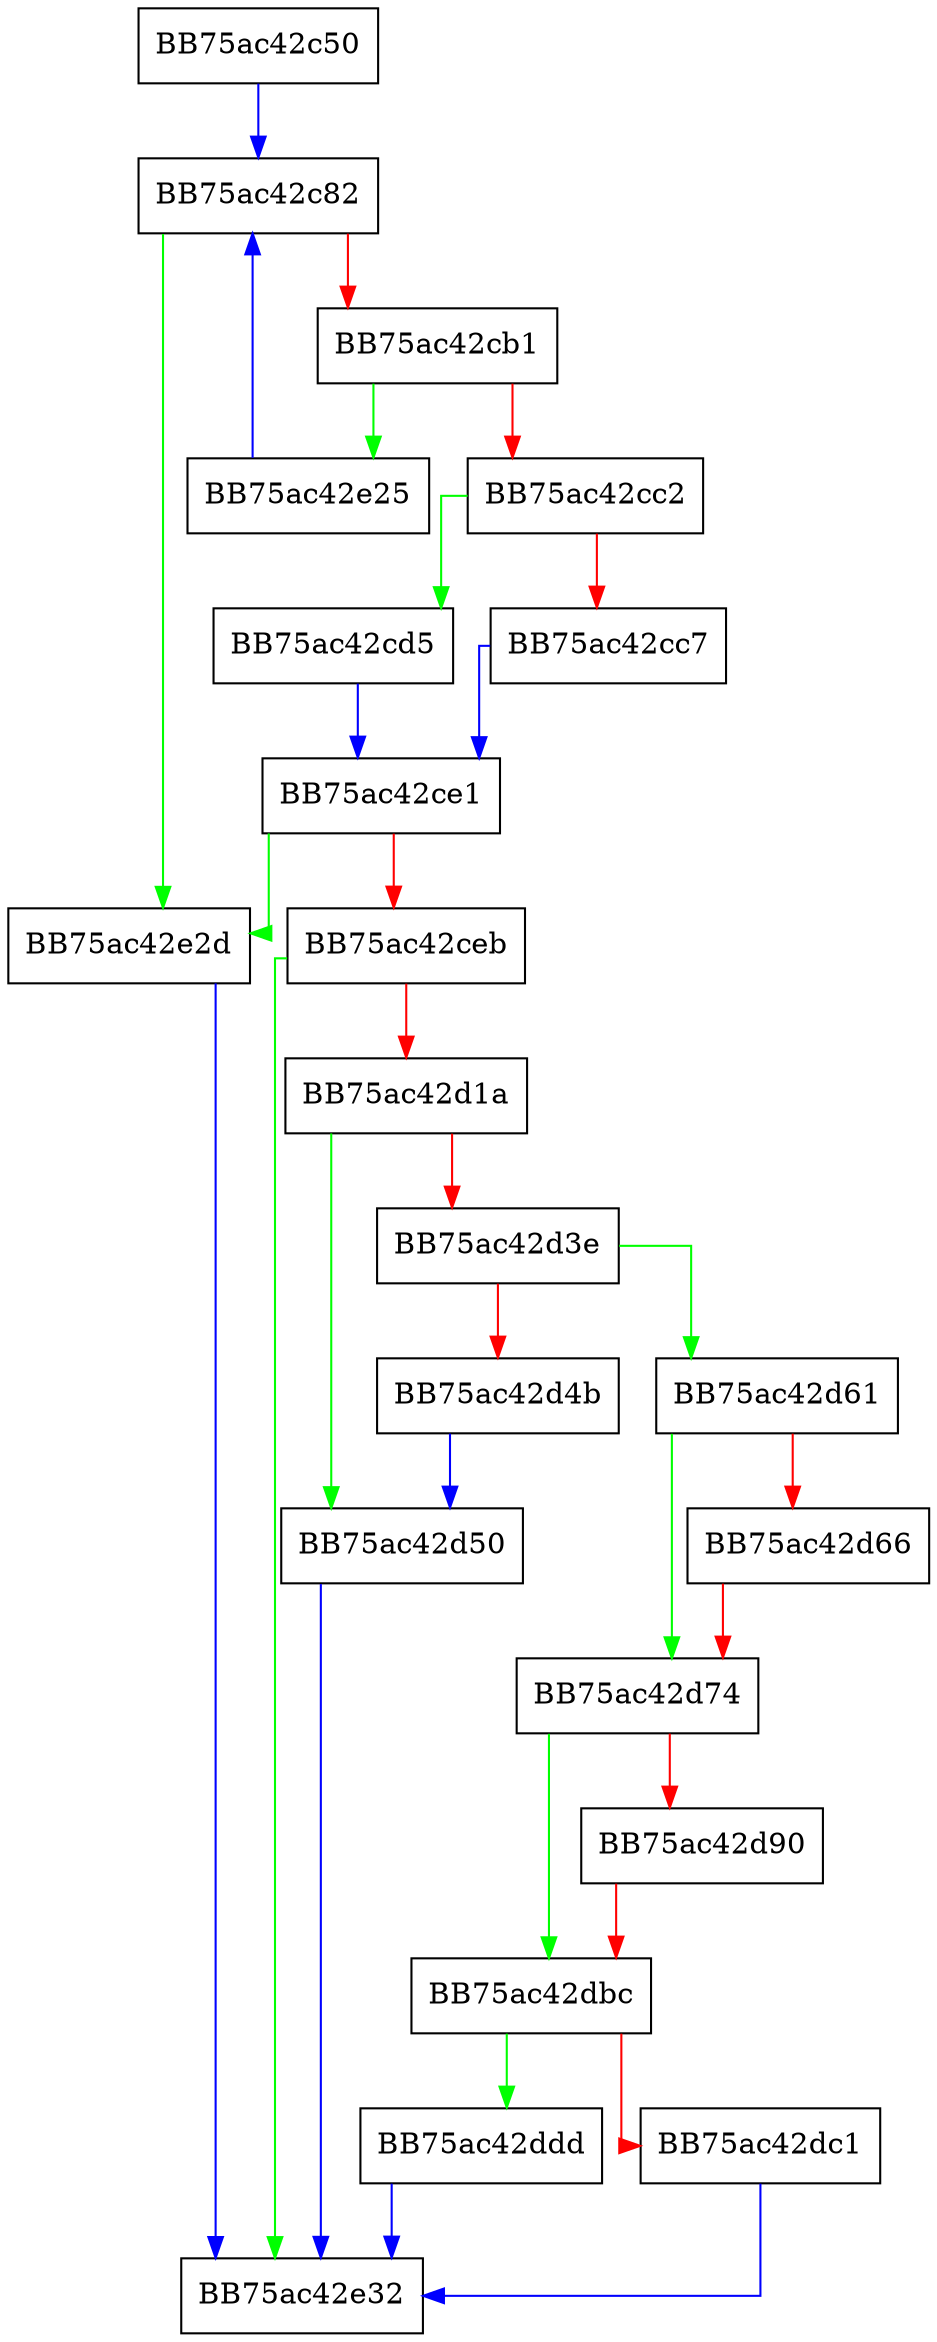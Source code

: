digraph GetRootDirectory {
  node [shape="box"];
  graph [splines=ortho];
  BB75ac42c50 -> BB75ac42c82 [color="blue"];
  BB75ac42c82 -> BB75ac42e2d [color="green"];
  BB75ac42c82 -> BB75ac42cb1 [color="red"];
  BB75ac42cb1 -> BB75ac42e25 [color="green"];
  BB75ac42cb1 -> BB75ac42cc2 [color="red"];
  BB75ac42cc2 -> BB75ac42cd5 [color="green"];
  BB75ac42cc2 -> BB75ac42cc7 [color="red"];
  BB75ac42cc7 -> BB75ac42ce1 [color="blue"];
  BB75ac42cd5 -> BB75ac42ce1 [color="blue"];
  BB75ac42ce1 -> BB75ac42e2d [color="green"];
  BB75ac42ce1 -> BB75ac42ceb [color="red"];
  BB75ac42ceb -> BB75ac42e32 [color="green"];
  BB75ac42ceb -> BB75ac42d1a [color="red"];
  BB75ac42d1a -> BB75ac42d50 [color="green"];
  BB75ac42d1a -> BB75ac42d3e [color="red"];
  BB75ac42d3e -> BB75ac42d61 [color="green"];
  BB75ac42d3e -> BB75ac42d4b [color="red"];
  BB75ac42d4b -> BB75ac42d50 [color="blue"];
  BB75ac42d50 -> BB75ac42e32 [color="blue"];
  BB75ac42d61 -> BB75ac42d74 [color="green"];
  BB75ac42d61 -> BB75ac42d66 [color="red"];
  BB75ac42d66 -> BB75ac42d74 [color="red"];
  BB75ac42d74 -> BB75ac42dbc [color="green"];
  BB75ac42d74 -> BB75ac42d90 [color="red"];
  BB75ac42d90 -> BB75ac42dbc [color="red"];
  BB75ac42dbc -> BB75ac42ddd [color="green"];
  BB75ac42dbc -> BB75ac42dc1 [color="red"];
  BB75ac42dc1 -> BB75ac42e32 [color="blue"];
  BB75ac42ddd -> BB75ac42e32 [color="blue"];
  BB75ac42e25 -> BB75ac42c82 [color="blue"];
  BB75ac42e2d -> BB75ac42e32 [color="blue"];
}